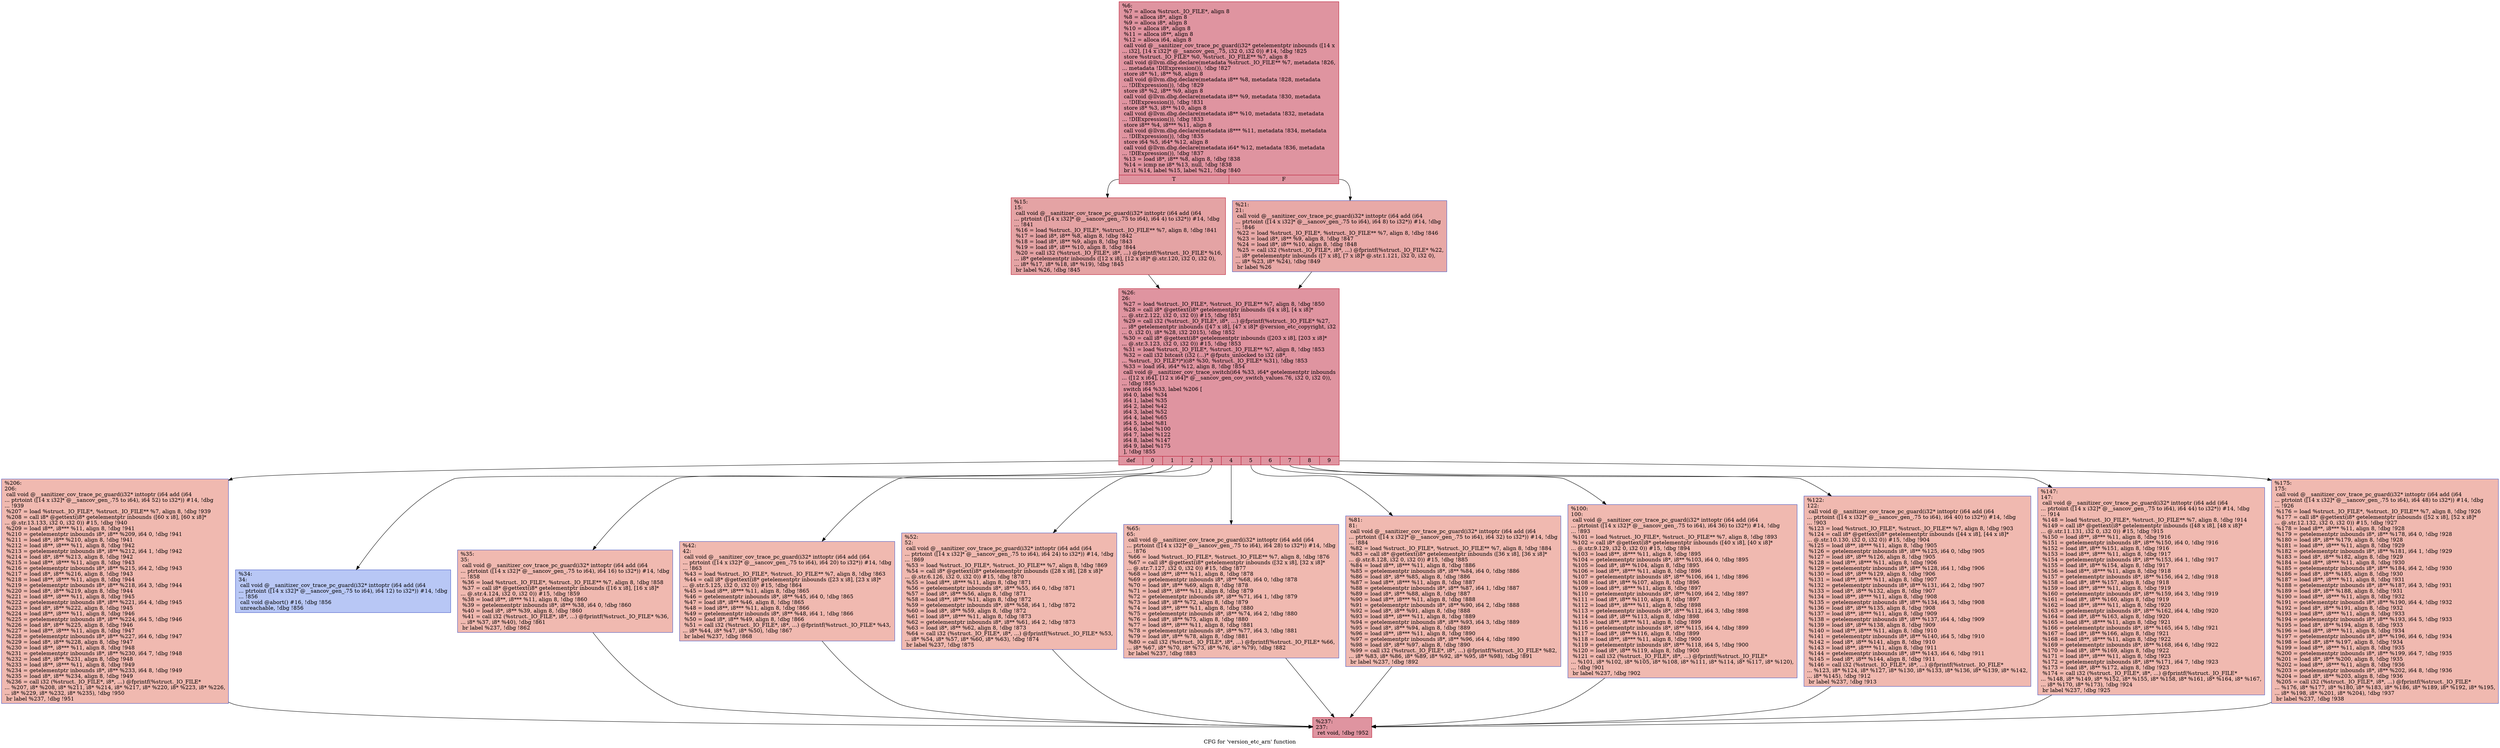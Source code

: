 digraph "CFG for 'version_etc_arn' function" {
	label="CFG for 'version_etc_arn' function";

	Node0x5555558e5c00 [shape=record,color="#b70d28ff", style=filled, fillcolor="#b70d2870",label="{%6:\l  %7 = alloca %struct._IO_FILE*, align 8\l  %8 = alloca i8*, align 8\l  %9 = alloca i8*, align 8\l  %10 = alloca i8*, align 8\l  %11 = alloca i8**, align 8\l  %12 = alloca i64, align 8\l  call void @__sanitizer_cov_trace_pc_guard(i32* getelementptr inbounds ([14 x\l... i32], [14 x i32]* @__sancov_gen_.75, i32 0, i32 0)) #14, !dbg !825\l  store %struct._IO_FILE* %0, %struct._IO_FILE** %7, align 8\l  call void @llvm.dbg.declare(metadata %struct._IO_FILE** %7, metadata !826,\l... metadata !DIExpression()), !dbg !827\l  store i8* %1, i8** %8, align 8\l  call void @llvm.dbg.declare(metadata i8** %8, metadata !828, metadata\l... !DIExpression()), !dbg !829\l  store i8* %2, i8** %9, align 8\l  call void @llvm.dbg.declare(metadata i8** %9, metadata !830, metadata\l... !DIExpression()), !dbg !831\l  store i8* %3, i8** %10, align 8\l  call void @llvm.dbg.declare(metadata i8** %10, metadata !832, metadata\l... !DIExpression()), !dbg !833\l  store i8** %4, i8*** %11, align 8\l  call void @llvm.dbg.declare(metadata i8*** %11, metadata !834, metadata\l... !DIExpression()), !dbg !835\l  store i64 %5, i64* %12, align 8\l  call void @llvm.dbg.declare(metadata i64* %12, metadata !836, metadata\l... !DIExpression()), !dbg !837\l  %13 = load i8*, i8** %8, align 8, !dbg !838\l  %14 = icmp ne i8* %13, null, !dbg !838\l  br i1 %14, label %15, label %21, !dbg !840\l|{<s0>T|<s1>F}}"];
	Node0x5555558e5c00:s0 -> Node0x5555558e65d0;
	Node0x5555558e5c00:s1 -> Node0x5555558e6620;
	Node0x5555558e65d0 [shape=record,color="#b70d28ff", style=filled, fillcolor="#c32e3170",label="{%15:\l15:                                               \l  call void @__sanitizer_cov_trace_pc_guard(i32* inttoptr (i64 add (i64\l... ptrtoint ([14 x i32]* @__sancov_gen_.75 to i64), i64 4) to i32*)) #14, !dbg\l... !841\l  %16 = load %struct._IO_FILE*, %struct._IO_FILE** %7, align 8, !dbg !841\l  %17 = load i8*, i8** %8, align 8, !dbg !842\l  %18 = load i8*, i8** %9, align 8, !dbg !843\l  %19 = load i8*, i8** %10, align 8, !dbg !844\l  %20 = call i32 (%struct._IO_FILE*, i8*, ...) @fprintf(%struct._IO_FILE* %16,\l... i8* getelementptr inbounds ([12 x i8], [12 x i8]* @.str.120, i32 0, i32 0),\l... i8* %17, i8* %18, i8* %19), !dbg !845\l  br label %26, !dbg !845\l}"];
	Node0x5555558e65d0 -> Node0x5555558e6670;
	Node0x5555558e6620 [shape=record,color="#3d50c3ff", style=filled, fillcolor="#ca3b3770",label="{%21:\l21:                                               \l  call void @__sanitizer_cov_trace_pc_guard(i32* inttoptr (i64 add (i64\l... ptrtoint ([14 x i32]* @__sancov_gen_.75 to i64), i64 8) to i32*)) #14, !dbg\l... !846\l  %22 = load %struct._IO_FILE*, %struct._IO_FILE** %7, align 8, !dbg !846\l  %23 = load i8*, i8** %9, align 8, !dbg !847\l  %24 = load i8*, i8** %10, align 8, !dbg !848\l  %25 = call i32 (%struct._IO_FILE*, i8*, ...) @fprintf(%struct._IO_FILE* %22,\l... i8* getelementptr inbounds ([7 x i8], [7 x i8]* @.str.1.121, i32 0, i32 0),\l... i8* %23, i8* %24), !dbg !849\l  br label %26\l}"];
	Node0x5555558e6620 -> Node0x5555558e6670;
	Node0x5555558e6670 [shape=record,color="#b70d28ff", style=filled, fillcolor="#b70d2870",label="{%26:\l26:                                               \l  %27 = load %struct._IO_FILE*, %struct._IO_FILE** %7, align 8, !dbg !850\l  %28 = call i8* @gettext(i8* getelementptr inbounds ([4 x i8], [4 x i8]*\l... @.str.2.122, i32 0, i32 0)) #15, !dbg !851\l  %29 = call i32 (%struct._IO_FILE*, i8*, ...) @fprintf(%struct._IO_FILE* %27,\l... i8* getelementptr inbounds ([47 x i8], [47 x i8]* @version_etc_copyright, i32\l... 0, i32 0), i8* %28, i32 2015), !dbg !852\l  %30 = call i8* @gettext(i8* getelementptr inbounds ([203 x i8], [203 x i8]*\l... @.str.3.123, i32 0, i32 0)) #15, !dbg !853\l  %31 = load %struct._IO_FILE*, %struct._IO_FILE** %7, align 8, !dbg !853\l  %32 = call i32 bitcast (i32 (...)* @fputs_unlocked to i32 (i8*,\l... %struct._IO_FILE*)*)(i8* %30, %struct._IO_FILE* %31), !dbg !853\l  %33 = load i64, i64* %12, align 8, !dbg !854\l  call void @__sanitizer_cov_trace_switch(i64 %33, i64* getelementptr inbounds\l... ([12 x i64], [12 x i64]* @__sancov_gen_cov_switch_values.76, i32 0, i32 0)),\l... !dbg !855\l  switch i64 %33, label %206 [\l    i64 0, label %34\l    i64 1, label %35\l    i64 2, label %42\l    i64 3, label %52\l    i64 4, label %65\l    i64 5, label %81\l    i64 6, label %100\l    i64 7, label %122\l    i64 8, label %147\l    i64 9, label %175\l  ], !dbg !855\l|{<s0>def|<s1>0|<s2>1|<s3>2|<s4>3|<s5>4|<s6>5|<s7>6|<s8>7|<s9>8|<s10>9}}"];
	Node0x5555558e6670:s0 -> Node0x5555558e69e0;
	Node0x5555558e6670:s1 -> Node0x5555558e66c0;
	Node0x5555558e6670:s2 -> Node0x5555558e6710;
	Node0x5555558e6670:s3 -> Node0x5555558e6760;
	Node0x5555558e6670:s4 -> Node0x5555558e67b0;
	Node0x5555558e6670:s5 -> Node0x5555558e6800;
	Node0x5555558e6670:s6 -> Node0x5555558e6850;
	Node0x5555558e6670:s7 -> Node0x5555558e68a0;
	Node0x5555558e6670:s8 -> Node0x5555558e68f0;
	Node0x5555558e6670:s9 -> Node0x5555558e6940;
	Node0x5555558e6670:s10 -> Node0x5555558e6990;
	Node0x5555558e66c0 [shape=record,color="#3d50c3ff", style=filled, fillcolor="#5f7fe870",label="{%34:\l34:                                               \l  call void @__sanitizer_cov_trace_pc_guard(i32* inttoptr (i64 add (i64\l... ptrtoint ([14 x i32]* @__sancov_gen_.75 to i64), i64 12) to i32*)) #14, !dbg\l... !856\l  call void @abort() #16, !dbg !856\l  unreachable, !dbg !856\l}"];
	Node0x5555558e6710 [shape=record,color="#3d50c3ff", style=filled, fillcolor="#de614d70",label="{%35:\l35:                                               \l  call void @__sanitizer_cov_trace_pc_guard(i32* inttoptr (i64 add (i64\l... ptrtoint ([14 x i32]* @__sancov_gen_.75 to i64), i64 16) to i32*)) #14, !dbg\l... !858\l  %36 = load %struct._IO_FILE*, %struct._IO_FILE** %7, align 8, !dbg !858\l  %37 = call i8* @gettext(i8* getelementptr inbounds ([16 x i8], [16 x i8]*\l... @.str.4.124, i32 0, i32 0)) #15, !dbg !859\l  %38 = load i8**, i8*** %11, align 8, !dbg !860\l  %39 = getelementptr inbounds i8*, i8** %38, i64 0, !dbg !860\l  %40 = load i8*, i8** %39, align 8, !dbg !860\l  %41 = call i32 (%struct._IO_FILE*, i8*, ...) @fprintf(%struct._IO_FILE* %36,\l... i8* %37, i8* %40), !dbg !861\l  br label %237, !dbg !862\l}"];
	Node0x5555558e6710 -> Node0x5555558e6a30;
	Node0x5555558e6760 [shape=record,color="#3d50c3ff", style=filled, fillcolor="#de614d70",label="{%42:\l42:                                               \l  call void @__sanitizer_cov_trace_pc_guard(i32* inttoptr (i64 add (i64\l... ptrtoint ([14 x i32]* @__sancov_gen_.75 to i64), i64 20) to i32*)) #14, !dbg\l... !863\l  %43 = load %struct._IO_FILE*, %struct._IO_FILE** %7, align 8, !dbg !863\l  %44 = call i8* @gettext(i8* getelementptr inbounds ([23 x i8], [23 x i8]*\l... @.str.5.125, i32 0, i32 0)) #15, !dbg !864\l  %45 = load i8**, i8*** %11, align 8, !dbg !865\l  %46 = getelementptr inbounds i8*, i8** %45, i64 0, !dbg !865\l  %47 = load i8*, i8** %46, align 8, !dbg !865\l  %48 = load i8**, i8*** %11, align 8, !dbg !866\l  %49 = getelementptr inbounds i8*, i8** %48, i64 1, !dbg !866\l  %50 = load i8*, i8** %49, align 8, !dbg !866\l  %51 = call i32 (%struct._IO_FILE*, i8*, ...) @fprintf(%struct._IO_FILE* %43,\l... i8* %44, i8* %47, i8* %50), !dbg !867\l  br label %237, !dbg !868\l}"];
	Node0x5555558e6760 -> Node0x5555558e6a30;
	Node0x5555558e67b0 [shape=record,color="#3d50c3ff", style=filled, fillcolor="#de614d70",label="{%52:\l52:                                               \l  call void @__sanitizer_cov_trace_pc_guard(i32* inttoptr (i64 add (i64\l... ptrtoint ([14 x i32]* @__sancov_gen_.75 to i64), i64 24) to i32*)) #14, !dbg\l... !869\l  %53 = load %struct._IO_FILE*, %struct._IO_FILE** %7, align 8, !dbg !869\l  %54 = call i8* @gettext(i8* getelementptr inbounds ([28 x i8], [28 x i8]*\l... @.str.6.126, i32 0, i32 0)) #15, !dbg !870\l  %55 = load i8**, i8*** %11, align 8, !dbg !871\l  %56 = getelementptr inbounds i8*, i8** %55, i64 0, !dbg !871\l  %57 = load i8*, i8** %56, align 8, !dbg !871\l  %58 = load i8**, i8*** %11, align 8, !dbg !872\l  %59 = getelementptr inbounds i8*, i8** %58, i64 1, !dbg !872\l  %60 = load i8*, i8** %59, align 8, !dbg !872\l  %61 = load i8**, i8*** %11, align 8, !dbg !873\l  %62 = getelementptr inbounds i8*, i8** %61, i64 2, !dbg !873\l  %63 = load i8*, i8** %62, align 8, !dbg !873\l  %64 = call i32 (%struct._IO_FILE*, i8*, ...) @fprintf(%struct._IO_FILE* %53,\l... i8* %54, i8* %57, i8* %60, i8* %63), !dbg !874\l  br label %237, !dbg !875\l}"];
	Node0x5555558e67b0 -> Node0x5555558e6a30;
	Node0x5555558e6800 [shape=record,color="#3d50c3ff", style=filled, fillcolor="#de614d70",label="{%65:\l65:                                               \l  call void @__sanitizer_cov_trace_pc_guard(i32* inttoptr (i64 add (i64\l... ptrtoint ([14 x i32]* @__sancov_gen_.75 to i64), i64 28) to i32*)) #14, !dbg\l... !876\l  %66 = load %struct._IO_FILE*, %struct._IO_FILE** %7, align 8, !dbg !876\l  %67 = call i8* @gettext(i8* getelementptr inbounds ([32 x i8], [32 x i8]*\l... @.str.7.127, i32 0, i32 0)) #15, !dbg !877\l  %68 = load i8**, i8*** %11, align 8, !dbg !878\l  %69 = getelementptr inbounds i8*, i8** %68, i64 0, !dbg !878\l  %70 = load i8*, i8** %69, align 8, !dbg !878\l  %71 = load i8**, i8*** %11, align 8, !dbg !879\l  %72 = getelementptr inbounds i8*, i8** %71, i64 1, !dbg !879\l  %73 = load i8*, i8** %72, align 8, !dbg !879\l  %74 = load i8**, i8*** %11, align 8, !dbg !880\l  %75 = getelementptr inbounds i8*, i8** %74, i64 2, !dbg !880\l  %76 = load i8*, i8** %75, align 8, !dbg !880\l  %77 = load i8**, i8*** %11, align 8, !dbg !881\l  %78 = getelementptr inbounds i8*, i8** %77, i64 3, !dbg !881\l  %79 = load i8*, i8** %78, align 8, !dbg !881\l  %80 = call i32 (%struct._IO_FILE*, i8*, ...) @fprintf(%struct._IO_FILE* %66,\l... i8* %67, i8* %70, i8* %73, i8* %76, i8* %79), !dbg !882\l  br label %237, !dbg !883\l}"];
	Node0x5555558e6800 -> Node0x5555558e6a30;
	Node0x5555558e6850 [shape=record,color="#3d50c3ff", style=filled, fillcolor="#de614d70",label="{%81:\l81:                                               \l  call void @__sanitizer_cov_trace_pc_guard(i32* inttoptr (i64 add (i64\l... ptrtoint ([14 x i32]* @__sancov_gen_.75 to i64), i64 32) to i32*)) #14, !dbg\l... !884\l  %82 = load %struct._IO_FILE*, %struct._IO_FILE** %7, align 8, !dbg !884\l  %83 = call i8* @gettext(i8* getelementptr inbounds ([36 x i8], [36 x i8]*\l... @.str.8.128, i32 0, i32 0)) #15, !dbg !885\l  %84 = load i8**, i8*** %11, align 8, !dbg !886\l  %85 = getelementptr inbounds i8*, i8** %84, i64 0, !dbg !886\l  %86 = load i8*, i8** %85, align 8, !dbg !886\l  %87 = load i8**, i8*** %11, align 8, !dbg !887\l  %88 = getelementptr inbounds i8*, i8** %87, i64 1, !dbg !887\l  %89 = load i8*, i8** %88, align 8, !dbg !887\l  %90 = load i8**, i8*** %11, align 8, !dbg !888\l  %91 = getelementptr inbounds i8*, i8** %90, i64 2, !dbg !888\l  %92 = load i8*, i8** %91, align 8, !dbg !888\l  %93 = load i8**, i8*** %11, align 8, !dbg !889\l  %94 = getelementptr inbounds i8*, i8** %93, i64 3, !dbg !889\l  %95 = load i8*, i8** %94, align 8, !dbg !889\l  %96 = load i8**, i8*** %11, align 8, !dbg !890\l  %97 = getelementptr inbounds i8*, i8** %96, i64 4, !dbg !890\l  %98 = load i8*, i8** %97, align 8, !dbg !890\l  %99 = call i32 (%struct._IO_FILE*, i8*, ...) @fprintf(%struct._IO_FILE* %82,\l... i8* %83, i8* %86, i8* %89, i8* %92, i8* %95, i8* %98), !dbg !891\l  br label %237, !dbg !892\l}"];
	Node0x5555558e6850 -> Node0x5555558e6a30;
	Node0x5555558e68a0 [shape=record,color="#3d50c3ff", style=filled, fillcolor="#de614d70",label="{%100:\l100:                                              \l  call void @__sanitizer_cov_trace_pc_guard(i32* inttoptr (i64 add (i64\l... ptrtoint ([14 x i32]* @__sancov_gen_.75 to i64), i64 36) to i32*)) #14, !dbg\l... !893\l  %101 = load %struct._IO_FILE*, %struct._IO_FILE** %7, align 8, !dbg !893\l  %102 = call i8* @gettext(i8* getelementptr inbounds ([40 x i8], [40 x i8]*\l... @.str.9.129, i32 0, i32 0)) #15, !dbg !894\l  %103 = load i8**, i8*** %11, align 8, !dbg !895\l  %104 = getelementptr inbounds i8*, i8** %103, i64 0, !dbg !895\l  %105 = load i8*, i8** %104, align 8, !dbg !895\l  %106 = load i8**, i8*** %11, align 8, !dbg !896\l  %107 = getelementptr inbounds i8*, i8** %106, i64 1, !dbg !896\l  %108 = load i8*, i8** %107, align 8, !dbg !896\l  %109 = load i8**, i8*** %11, align 8, !dbg !897\l  %110 = getelementptr inbounds i8*, i8** %109, i64 2, !dbg !897\l  %111 = load i8*, i8** %110, align 8, !dbg !897\l  %112 = load i8**, i8*** %11, align 8, !dbg !898\l  %113 = getelementptr inbounds i8*, i8** %112, i64 3, !dbg !898\l  %114 = load i8*, i8** %113, align 8, !dbg !898\l  %115 = load i8**, i8*** %11, align 8, !dbg !899\l  %116 = getelementptr inbounds i8*, i8** %115, i64 4, !dbg !899\l  %117 = load i8*, i8** %116, align 8, !dbg !899\l  %118 = load i8**, i8*** %11, align 8, !dbg !900\l  %119 = getelementptr inbounds i8*, i8** %118, i64 5, !dbg !900\l  %120 = load i8*, i8** %119, align 8, !dbg !900\l  %121 = call i32 (%struct._IO_FILE*, i8*, ...) @fprintf(%struct._IO_FILE*\l... %101, i8* %102, i8* %105, i8* %108, i8* %111, i8* %114, i8* %117, i8* %120),\l... !dbg !901\l  br label %237, !dbg !902\l}"];
	Node0x5555558e68a0 -> Node0x5555558e6a30;
	Node0x5555558e68f0 [shape=record,color="#3d50c3ff", style=filled, fillcolor="#de614d70",label="{%122:\l122:                                              \l  call void @__sanitizer_cov_trace_pc_guard(i32* inttoptr (i64 add (i64\l... ptrtoint ([14 x i32]* @__sancov_gen_.75 to i64), i64 40) to i32*)) #14, !dbg\l... !903\l  %123 = load %struct._IO_FILE*, %struct._IO_FILE** %7, align 8, !dbg !903\l  %124 = call i8* @gettext(i8* getelementptr inbounds ([44 x i8], [44 x i8]*\l... @.str.10.130, i32 0, i32 0)) #15, !dbg !904\l  %125 = load i8**, i8*** %11, align 8, !dbg !905\l  %126 = getelementptr inbounds i8*, i8** %125, i64 0, !dbg !905\l  %127 = load i8*, i8** %126, align 8, !dbg !905\l  %128 = load i8**, i8*** %11, align 8, !dbg !906\l  %129 = getelementptr inbounds i8*, i8** %128, i64 1, !dbg !906\l  %130 = load i8*, i8** %129, align 8, !dbg !906\l  %131 = load i8**, i8*** %11, align 8, !dbg !907\l  %132 = getelementptr inbounds i8*, i8** %131, i64 2, !dbg !907\l  %133 = load i8*, i8** %132, align 8, !dbg !907\l  %134 = load i8**, i8*** %11, align 8, !dbg !908\l  %135 = getelementptr inbounds i8*, i8** %134, i64 3, !dbg !908\l  %136 = load i8*, i8** %135, align 8, !dbg !908\l  %137 = load i8**, i8*** %11, align 8, !dbg !909\l  %138 = getelementptr inbounds i8*, i8** %137, i64 4, !dbg !909\l  %139 = load i8*, i8** %138, align 8, !dbg !909\l  %140 = load i8**, i8*** %11, align 8, !dbg !910\l  %141 = getelementptr inbounds i8*, i8** %140, i64 5, !dbg !910\l  %142 = load i8*, i8** %141, align 8, !dbg !910\l  %143 = load i8**, i8*** %11, align 8, !dbg !911\l  %144 = getelementptr inbounds i8*, i8** %143, i64 6, !dbg !911\l  %145 = load i8*, i8** %144, align 8, !dbg !911\l  %146 = call i32 (%struct._IO_FILE*, i8*, ...) @fprintf(%struct._IO_FILE*\l... %123, i8* %124, i8* %127, i8* %130, i8* %133, i8* %136, i8* %139, i8* %142,\l... i8* %145), !dbg !912\l  br label %237, !dbg !913\l}"];
	Node0x5555558e68f0 -> Node0x5555558e6a30;
	Node0x5555558e6940 [shape=record,color="#3d50c3ff", style=filled, fillcolor="#de614d70",label="{%147:\l147:                                              \l  call void @__sanitizer_cov_trace_pc_guard(i32* inttoptr (i64 add (i64\l... ptrtoint ([14 x i32]* @__sancov_gen_.75 to i64), i64 44) to i32*)) #14, !dbg\l... !914\l  %148 = load %struct._IO_FILE*, %struct._IO_FILE** %7, align 8, !dbg !914\l  %149 = call i8* @gettext(i8* getelementptr inbounds ([48 x i8], [48 x i8]*\l... @.str.11.131, i32 0, i32 0)) #15, !dbg !915\l  %150 = load i8**, i8*** %11, align 8, !dbg !916\l  %151 = getelementptr inbounds i8*, i8** %150, i64 0, !dbg !916\l  %152 = load i8*, i8** %151, align 8, !dbg !916\l  %153 = load i8**, i8*** %11, align 8, !dbg !917\l  %154 = getelementptr inbounds i8*, i8** %153, i64 1, !dbg !917\l  %155 = load i8*, i8** %154, align 8, !dbg !917\l  %156 = load i8**, i8*** %11, align 8, !dbg !918\l  %157 = getelementptr inbounds i8*, i8** %156, i64 2, !dbg !918\l  %158 = load i8*, i8** %157, align 8, !dbg !918\l  %159 = load i8**, i8*** %11, align 8, !dbg !919\l  %160 = getelementptr inbounds i8*, i8** %159, i64 3, !dbg !919\l  %161 = load i8*, i8** %160, align 8, !dbg !919\l  %162 = load i8**, i8*** %11, align 8, !dbg !920\l  %163 = getelementptr inbounds i8*, i8** %162, i64 4, !dbg !920\l  %164 = load i8*, i8** %163, align 8, !dbg !920\l  %165 = load i8**, i8*** %11, align 8, !dbg !921\l  %166 = getelementptr inbounds i8*, i8** %165, i64 5, !dbg !921\l  %167 = load i8*, i8** %166, align 8, !dbg !921\l  %168 = load i8**, i8*** %11, align 8, !dbg !922\l  %169 = getelementptr inbounds i8*, i8** %168, i64 6, !dbg !922\l  %170 = load i8*, i8** %169, align 8, !dbg !922\l  %171 = load i8**, i8*** %11, align 8, !dbg !923\l  %172 = getelementptr inbounds i8*, i8** %171, i64 7, !dbg !923\l  %173 = load i8*, i8** %172, align 8, !dbg !923\l  %174 = call i32 (%struct._IO_FILE*, i8*, ...) @fprintf(%struct._IO_FILE*\l... %148, i8* %149, i8* %152, i8* %155, i8* %158, i8* %161, i8* %164, i8* %167,\l... i8* %170, i8* %173), !dbg !924\l  br label %237, !dbg !925\l}"];
	Node0x5555558e6940 -> Node0x5555558e6a30;
	Node0x5555558e6990 [shape=record,color="#3d50c3ff", style=filled, fillcolor="#de614d70",label="{%175:\l175:                                              \l  call void @__sanitizer_cov_trace_pc_guard(i32* inttoptr (i64 add (i64\l... ptrtoint ([14 x i32]* @__sancov_gen_.75 to i64), i64 48) to i32*)) #14, !dbg\l... !926\l  %176 = load %struct._IO_FILE*, %struct._IO_FILE** %7, align 8, !dbg !926\l  %177 = call i8* @gettext(i8* getelementptr inbounds ([52 x i8], [52 x i8]*\l... @.str.12.132, i32 0, i32 0)) #15, !dbg !927\l  %178 = load i8**, i8*** %11, align 8, !dbg !928\l  %179 = getelementptr inbounds i8*, i8** %178, i64 0, !dbg !928\l  %180 = load i8*, i8** %179, align 8, !dbg !928\l  %181 = load i8**, i8*** %11, align 8, !dbg !929\l  %182 = getelementptr inbounds i8*, i8** %181, i64 1, !dbg !929\l  %183 = load i8*, i8** %182, align 8, !dbg !929\l  %184 = load i8**, i8*** %11, align 8, !dbg !930\l  %185 = getelementptr inbounds i8*, i8** %184, i64 2, !dbg !930\l  %186 = load i8*, i8** %185, align 8, !dbg !930\l  %187 = load i8**, i8*** %11, align 8, !dbg !931\l  %188 = getelementptr inbounds i8*, i8** %187, i64 3, !dbg !931\l  %189 = load i8*, i8** %188, align 8, !dbg !931\l  %190 = load i8**, i8*** %11, align 8, !dbg !932\l  %191 = getelementptr inbounds i8*, i8** %190, i64 4, !dbg !932\l  %192 = load i8*, i8** %191, align 8, !dbg !932\l  %193 = load i8**, i8*** %11, align 8, !dbg !933\l  %194 = getelementptr inbounds i8*, i8** %193, i64 5, !dbg !933\l  %195 = load i8*, i8** %194, align 8, !dbg !933\l  %196 = load i8**, i8*** %11, align 8, !dbg !934\l  %197 = getelementptr inbounds i8*, i8** %196, i64 6, !dbg !934\l  %198 = load i8*, i8** %197, align 8, !dbg !934\l  %199 = load i8**, i8*** %11, align 8, !dbg !935\l  %200 = getelementptr inbounds i8*, i8** %199, i64 7, !dbg !935\l  %201 = load i8*, i8** %200, align 8, !dbg !935\l  %202 = load i8**, i8*** %11, align 8, !dbg !936\l  %203 = getelementptr inbounds i8*, i8** %202, i64 8, !dbg !936\l  %204 = load i8*, i8** %203, align 8, !dbg !936\l  %205 = call i32 (%struct._IO_FILE*, i8*, ...) @fprintf(%struct._IO_FILE*\l... %176, i8* %177, i8* %180, i8* %183, i8* %186, i8* %189, i8* %192, i8* %195,\l... i8* %198, i8* %201, i8* %204), !dbg !937\l  br label %237, !dbg !938\l}"];
	Node0x5555558e6990 -> Node0x5555558e6a30;
	Node0x5555558e69e0 [shape=record,color="#3d50c3ff", style=filled, fillcolor="#de614d70",label="{%206:\l206:                                              \l  call void @__sanitizer_cov_trace_pc_guard(i32* inttoptr (i64 add (i64\l... ptrtoint ([14 x i32]* @__sancov_gen_.75 to i64), i64 52) to i32*)) #14, !dbg\l... !939\l  %207 = load %struct._IO_FILE*, %struct._IO_FILE** %7, align 8, !dbg !939\l  %208 = call i8* @gettext(i8* getelementptr inbounds ([60 x i8], [60 x i8]*\l... @.str.13.133, i32 0, i32 0)) #15, !dbg !940\l  %209 = load i8**, i8*** %11, align 8, !dbg !941\l  %210 = getelementptr inbounds i8*, i8** %209, i64 0, !dbg !941\l  %211 = load i8*, i8** %210, align 8, !dbg !941\l  %212 = load i8**, i8*** %11, align 8, !dbg !942\l  %213 = getelementptr inbounds i8*, i8** %212, i64 1, !dbg !942\l  %214 = load i8*, i8** %213, align 8, !dbg !942\l  %215 = load i8**, i8*** %11, align 8, !dbg !943\l  %216 = getelementptr inbounds i8*, i8** %215, i64 2, !dbg !943\l  %217 = load i8*, i8** %216, align 8, !dbg !943\l  %218 = load i8**, i8*** %11, align 8, !dbg !944\l  %219 = getelementptr inbounds i8*, i8** %218, i64 3, !dbg !944\l  %220 = load i8*, i8** %219, align 8, !dbg !944\l  %221 = load i8**, i8*** %11, align 8, !dbg !945\l  %222 = getelementptr inbounds i8*, i8** %221, i64 4, !dbg !945\l  %223 = load i8*, i8** %222, align 8, !dbg !945\l  %224 = load i8**, i8*** %11, align 8, !dbg !946\l  %225 = getelementptr inbounds i8*, i8** %224, i64 5, !dbg !946\l  %226 = load i8*, i8** %225, align 8, !dbg !946\l  %227 = load i8**, i8*** %11, align 8, !dbg !947\l  %228 = getelementptr inbounds i8*, i8** %227, i64 6, !dbg !947\l  %229 = load i8*, i8** %228, align 8, !dbg !947\l  %230 = load i8**, i8*** %11, align 8, !dbg !948\l  %231 = getelementptr inbounds i8*, i8** %230, i64 7, !dbg !948\l  %232 = load i8*, i8** %231, align 8, !dbg !948\l  %233 = load i8**, i8*** %11, align 8, !dbg !949\l  %234 = getelementptr inbounds i8*, i8** %233, i64 8, !dbg !949\l  %235 = load i8*, i8** %234, align 8, !dbg !949\l  %236 = call i32 (%struct._IO_FILE*, i8*, ...) @fprintf(%struct._IO_FILE*\l... %207, i8* %208, i8* %211, i8* %214, i8* %217, i8* %220, i8* %223, i8* %226,\l... i8* %229, i8* %232, i8* %235), !dbg !950\l  br label %237, !dbg !951\l}"];
	Node0x5555558e69e0 -> Node0x5555558e6a30;
	Node0x5555558e6a30 [shape=record,color="#b70d28ff", style=filled, fillcolor="#b70d2870",label="{%237:\l237:                                              \l  ret void, !dbg !952\l}"];
}

